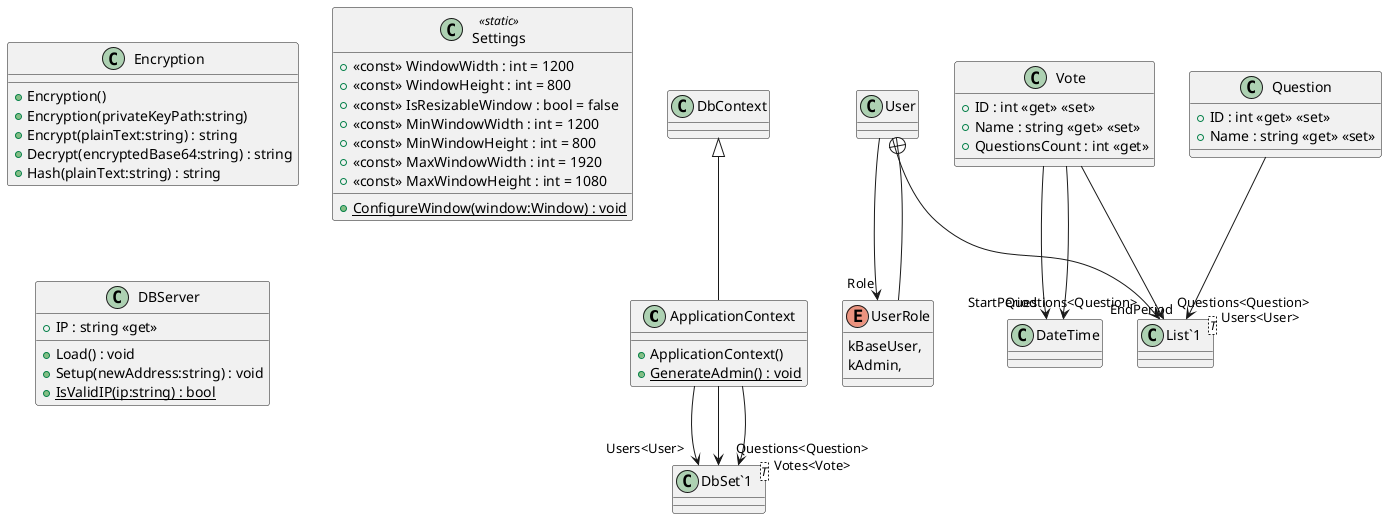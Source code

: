 @startuml
class ApplicationContext {
    + ApplicationContext()
    + {static} GenerateAdmin() : void
}
class "DbSet`1"<T> {
}
DbContext <|-- ApplicationContext
ApplicationContext --> "Users<User>" "DbSet`1"
ApplicationContext --> "Questions<Question>" "DbSet`1"
ApplicationContext --> "Votes<Vote>" "DbSet`1"
class Encryption {
    + Encryption()
    + Encryption(privateKeyPath:string)
    + Encrypt(plainText:string) : string
    + Decrypt(encryptedBase64:string) : string
    + Hash(plainText:string) : string
}
class Settings <<static>> {
    + <<const>> WindowWidth : int = 1200
    + <<const>> WindowHeight : int = 800
    + <<const>> IsResizableWindow : bool = false
    + <<const>> MinWindowWidth : int = 1200
    + <<const>> MinWindowHeight : int = 800
    + <<const>> MaxWindowWidth : int = 1920
    + <<const>> MaxWindowHeight : int = 1080
    + {static} ConfigureWindow(window:Window) : void
}
class DBServer {
    + IP : string <<get>>
    + Load() : void
    + Setup(newAddress:string) : void
    + {static} IsValidIP(ip:string) : bool
}
enum UserRole {
    kBaseUser,
    kAdmin,
}
class "List`1"<T> {
}
User --> "Role" UserRole
User --> "Questions<Question>" "List`1"
User +-- UserRole
class Vote {
    + ID : int <<get>> <<set>>
    + Name : string <<get>> <<set>>
    + QuestionsCount : int <<get>>
}
class "List`1"<T> {
}
Vote --> "StartPeriod" DateTime
Vote --> "EndPeriod" DateTime
Vote --> "Questions<Question>" "List`1"
class Question {
    + ID : int <<get>> <<set>>
    + Name : string <<get>> <<set>>
}
class "List`1"<T> {
}
Question --> "Users<User>" "List`1"
@enduml
